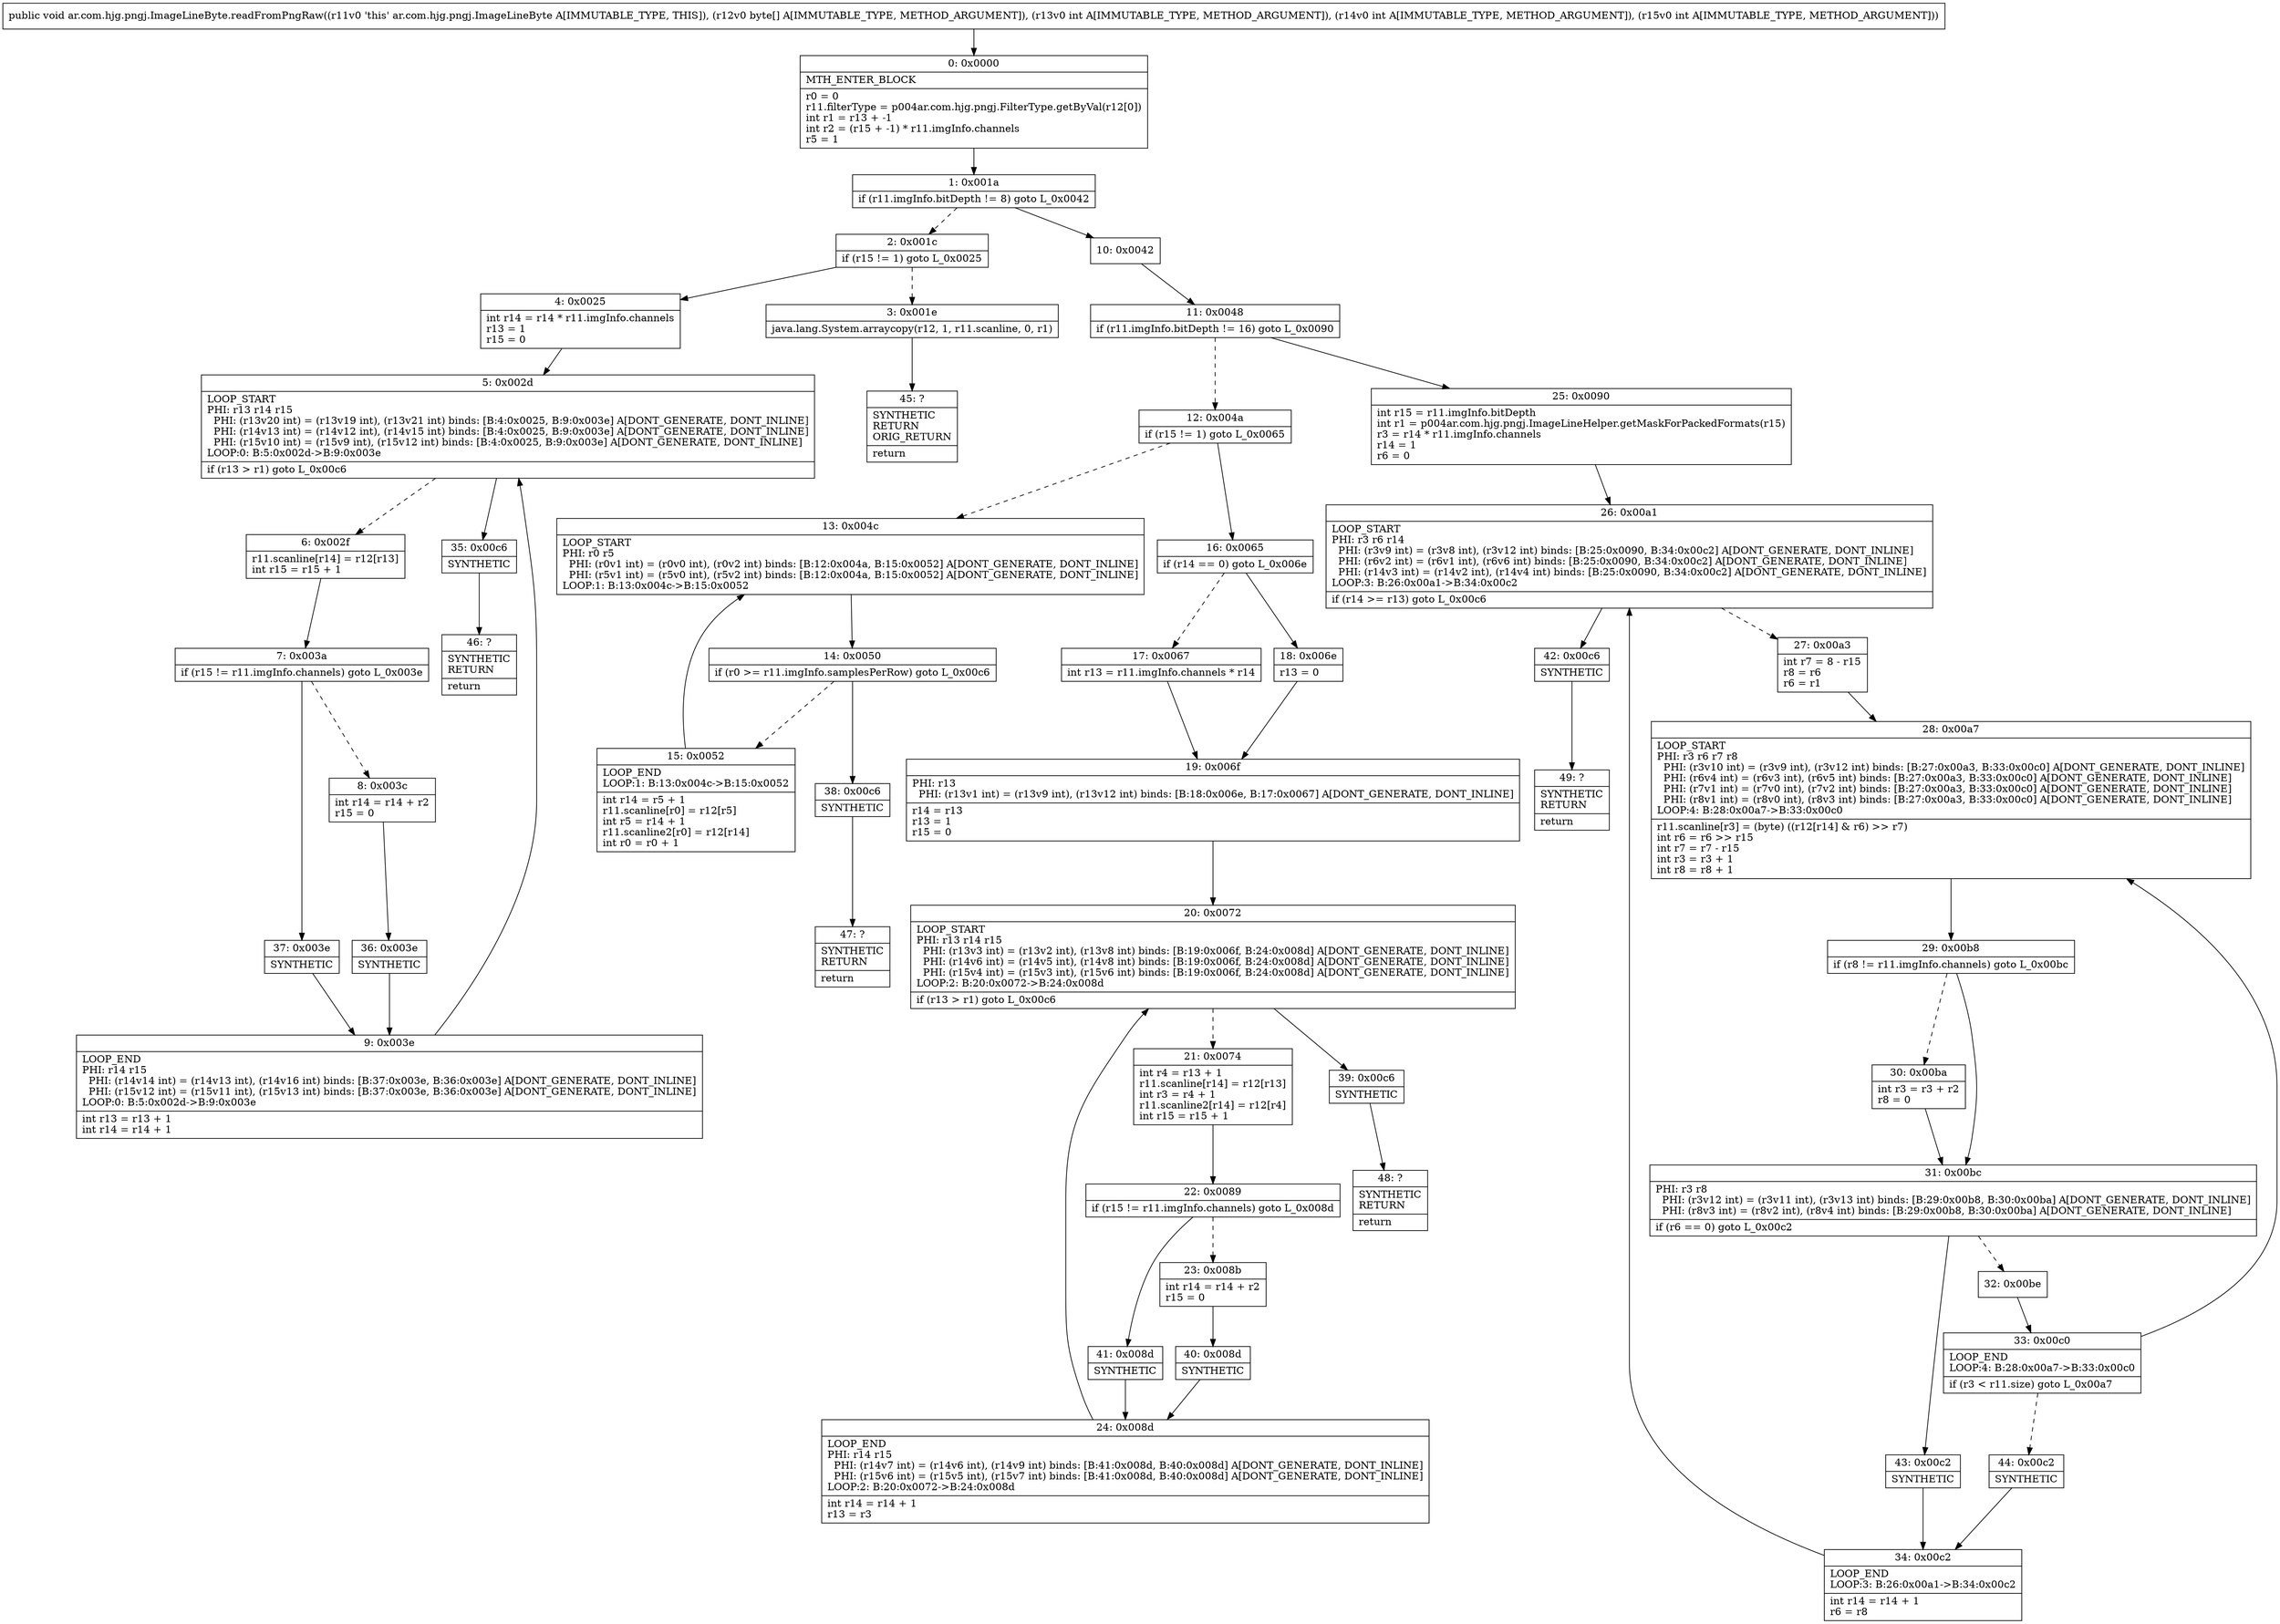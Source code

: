 digraph "CFG forar.com.hjg.pngj.ImageLineByte.readFromPngRaw([BIII)V" {
Node_0 [shape=record,label="{0\:\ 0x0000|MTH_ENTER_BLOCK\l|r0 = 0\lr11.filterType = p004ar.com.hjg.pngj.FilterType.getByVal(r12[0])\lint r1 = r13 + \-1\lint r2 = (r15 + \-1) * r11.imgInfo.channels\lr5 = 1\l}"];
Node_1 [shape=record,label="{1\:\ 0x001a|if (r11.imgInfo.bitDepth != 8) goto L_0x0042\l}"];
Node_2 [shape=record,label="{2\:\ 0x001c|if (r15 != 1) goto L_0x0025\l}"];
Node_3 [shape=record,label="{3\:\ 0x001e|java.lang.System.arraycopy(r12, 1, r11.scanline, 0, r1)\l}"];
Node_4 [shape=record,label="{4\:\ 0x0025|int r14 = r14 * r11.imgInfo.channels\lr13 = 1\lr15 = 0\l}"];
Node_5 [shape=record,label="{5\:\ 0x002d|LOOP_START\lPHI: r13 r14 r15 \l  PHI: (r13v20 int) = (r13v19 int), (r13v21 int) binds: [B:4:0x0025, B:9:0x003e] A[DONT_GENERATE, DONT_INLINE]\l  PHI: (r14v13 int) = (r14v12 int), (r14v15 int) binds: [B:4:0x0025, B:9:0x003e] A[DONT_GENERATE, DONT_INLINE]\l  PHI: (r15v10 int) = (r15v9 int), (r15v12 int) binds: [B:4:0x0025, B:9:0x003e] A[DONT_GENERATE, DONT_INLINE]\lLOOP:0: B:5:0x002d\-\>B:9:0x003e\l|if (r13 \> r1) goto L_0x00c6\l}"];
Node_6 [shape=record,label="{6\:\ 0x002f|r11.scanline[r14] = r12[r13]\lint r15 = r15 + 1\l}"];
Node_7 [shape=record,label="{7\:\ 0x003a|if (r15 != r11.imgInfo.channels) goto L_0x003e\l}"];
Node_8 [shape=record,label="{8\:\ 0x003c|int r14 = r14 + r2\lr15 = 0\l}"];
Node_9 [shape=record,label="{9\:\ 0x003e|LOOP_END\lPHI: r14 r15 \l  PHI: (r14v14 int) = (r14v13 int), (r14v16 int) binds: [B:37:0x003e, B:36:0x003e] A[DONT_GENERATE, DONT_INLINE]\l  PHI: (r15v12 int) = (r15v11 int), (r15v13 int) binds: [B:37:0x003e, B:36:0x003e] A[DONT_GENERATE, DONT_INLINE]\lLOOP:0: B:5:0x002d\-\>B:9:0x003e\l|int r13 = r13 + 1\lint r14 = r14 + 1\l}"];
Node_10 [shape=record,label="{10\:\ 0x0042}"];
Node_11 [shape=record,label="{11\:\ 0x0048|if (r11.imgInfo.bitDepth != 16) goto L_0x0090\l}"];
Node_12 [shape=record,label="{12\:\ 0x004a|if (r15 != 1) goto L_0x0065\l}"];
Node_13 [shape=record,label="{13\:\ 0x004c|LOOP_START\lPHI: r0 r5 \l  PHI: (r0v1 int) = (r0v0 int), (r0v2 int) binds: [B:12:0x004a, B:15:0x0052] A[DONT_GENERATE, DONT_INLINE]\l  PHI: (r5v1 int) = (r5v0 int), (r5v2 int) binds: [B:12:0x004a, B:15:0x0052] A[DONT_GENERATE, DONT_INLINE]\lLOOP:1: B:13:0x004c\-\>B:15:0x0052\l}"];
Node_14 [shape=record,label="{14\:\ 0x0050|if (r0 \>= r11.imgInfo.samplesPerRow) goto L_0x00c6\l}"];
Node_15 [shape=record,label="{15\:\ 0x0052|LOOP_END\lLOOP:1: B:13:0x004c\-\>B:15:0x0052\l|int r14 = r5 + 1\lr11.scanline[r0] = r12[r5]\lint r5 = r14 + 1\lr11.scanline2[r0] = r12[r14]\lint r0 = r0 + 1\l}"];
Node_16 [shape=record,label="{16\:\ 0x0065|if (r14 == 0) goto L_0x006e\l}"];
Node_17 [shape=record,label="{17\:\ 0x0067|int r13 = r11.imgInfo.channels * r14\l}"];
Node_18 [shape=record,label="{18\:\ 0x006e|r13 = 0\l}"];
Node_19 [shape=record,label="{19\:\ 0x006f|PHI: r13 \l  PHI: (r13v1 int) = (r13v9 int), (r13v12 int) binds: [B:18:0x006e, B:17:0x0067] A[DONT_GENERATE, DONT_INLINE]\l|r14 = r13\lr13 = 1\lr15 = 0\l}"];
Node_20 [shape=record,label="{20\:\ 0x0072|LOOP_START\lPHI: r13 r14 r15 \l  PHI: (r13v3 int) = (r13v2 int), (r13v8 int) binds: [B:19:0x006f, B:24:0x008d] A[DONT_GENERATE, DONT_INLINE]\l  PHI: (r14v6 int) = (r14v5 int), (r14v8 int) binds: [B:19:0x006f, B:24:0x008d] A[DONT_GENERATE, DONT_INLINE]\l  PHI: (r15v4 int) = (r15v3 int), (r15v6 int) binds: [B:19:0x006f, B:24:0x008d] A[DONT_GENERATE, DONT_INLINE]\lLOOP:2: B:20:0x0072\-\>B:24:0x008d\l|if (r13 \> r1) goto L_0x00c6\l}"];
Node_21 [shape=record,label="{21\:\ 0x0074|int r4 = r13 + 1\lr11.scanline[r14] = r12[r13]\lint r3 = r4 + 1\lr11.scanline2[r14] = r12[r4]\lint r15 = r15 + 1\l}"];
Node_22 [shape=record,label="{22\:\ 0x0089|if (r15 != r11.imgInfo.channels) goto L_0x008d\l}"];
Node_23 [shape=record,label="{23\:\ 0x008b|int r14 = r14 + r2\lr15 = 0\l}"];
Node_24 [shape=record,label="{24\:\ 0x008d|LOOP_END\lPHI: r14 r15 \l  PHI: (r14v7 int) = (r14v6 int), (r14v9 int) binds: [B:41:0x008d, B:40:0x008d] A[DONT_GENERATE, DONT_INLINE]\l  PHI: (r15v6 int) = (r15v5 int), (r15v7 int) binds: [B:41:0x008d, B:40:0x008d] A[DONT_GENERATE, DONT_INLINE]\lLOOP:2: B:20:0x0072\-\>B:24:0x008d\l|int r14 = r14 + 1\lr13 = r3\l}"];
Node_25 [shape=record,label="{25\:\ 0x0090|int r15 = r11.imgInfo.bitDepth\lint r1 = p004ar.com.hjg.pngj.ImageLineHelper.getMaskForPackedFormats(r15)\lr3 = r14 * r11.imgInfo.channels\lr14 = 1\lr6 = 0\l}"];
Node_26 [shape=record,label="{26\:\ 0x00a1|LOOP_START\lPHI: r3 r6 r14 \l  PHI: (r3v9 int) = (r3v8 int), (r3v12 int) binds: [B:25:0x0090, B:34:0x00c2] A[DONT_GENERATE, DONT_INLINE]\l  PHI: (r6v2 int) = (r6v1 int), (r6v6 int) binds: [B:25:0x0090, B:34:0x00c2] A[DONT_GENERATE, DONT_INLINE]\l  PHI: (r14v3 int) = (r14v2 int), (r14v4 int) binds: [B:25:0x0090, B:34:0x00c2] A[DONT_GENERATE, DONT_INLINE]\lLOOP:3: B:26:0x00a1\-\>B:34:0x00c2\l|if (r14 \>= r13) goto L_0x00c6\l}"];
Node_27 [shape=record,label="{27\:\ 0x00a3|int r7 = 8 \- r15\lr8 = r6\lr6 = r1\l}"];
Node_28 [shape=record,label="{28\:\ 0x00a7|LOOP_START\lPHI: r3 r6 r7 r8 \l  PHI: (r3v10 int) = (r3v9 int), (r3v12 int) binds: [B:27:0x00a3, B:33:0x00c0] A[DONT_GENERATE, DONT_INLINE]\l  PHI: (r6v4 int) = (r6v3 int), (r6v5 int) binds: [B:27:0x00a3, B:33:0x00c0] A[DONT_GENERATE, DONT_INLINE]\l  PHI: (r7v1 int) = (r7v0 int), (r7v2 int) binds: [B:27:0x00a3, B:33:0x00c0] A[DONT_GENERATE, DONT_INLINE]\l  PHI: (r8v1 int) = (r8v0 int), (r8v3 int) binds: [B:27:0x00a3, B:33:0x00c0] A[DONT_GENERATE, DONT_INLINE]\lLOOP:4: B:28:0x00a7\-\>B:33:0x00c0\l|r11.scanline[r3] = (byte) ((r12[r14] & r6) \>\> r7)\lint r6 = r6 \>\> r15\lint r7 = r7 \- r15\lint r3 = r3 + 1\lint r8 = r8 + 1\l}"];
Node_29 [shape=record,label="{29\:\ 0x00b8|if (r8 != r11.imgInfo.channels) goto L_0x00bc\l}"];
Node_30 [shape=record,label="{30\:\ 0x00ba|int r3 = r3 + r2\lr8 = 0\l}"];
Node_31 [shape=record,label="{31\:\ 0x00bc|PHI: r3 r8 \l  PHI: (r3v12 int) = (r3v11 int), (r3v13 int) binds: [B:29:0x00b8, B:30:0x00ba] A[DONT_GENERATE, DONT_INLINE]\l  PHI: (r8v3 int) = (r8v2 int), (r8v4 int) binds: [B:29:0x00b8, B:30:0x00ba] A[DONT_GENERATE, DONT_INLINE]\l|if (r6 == 0) goto L_0x00c2\l}"];
Node_32 [shape=record,label="{32\:\ 0x00be}"];
Node_33 [shape=record,label="{33\:\ 0x00c0|LOOP_END\lLOOP:4: B:28:0x00a7\-\>B:33:0x00c0\l|if (r3 \< r11.size) goto L_0x00a7\l}"];
Node_34 [shape=record,label="{34\:\ 0x00c2|LOOP_END\lLOOP:3: B:26:0x00a1\-\>B:34:0x00c2\l|int r14 = r14 + 1\lr6 = r8\l}"];
Node_35 [shape=record,label="{35\:\ 0x00c6|SYNTHETIC\l}"];
Node_36 [shape=record,label="{36\:\ 0x003e|SYNTHETIC\l}"];
Node_37 [shape=record,label="{37\:\ 0x003e|SYNTHETIC\l}"];
Node_38 [shape=record,label="{38\:\ 0x00c6|SYNTHETIC\l}"];
Node_39 [shape=record,label="{39\:\ 0x00c6|SYNTHETIC\l}"];
Node_40 [shape=record,label="{40\:\ 0x008d|SYNTHETIC\l}"];
Node_41 [shape=record,label="{41\:\ 0x008d|SYNTHETIC\l}"];
Node_42 [shape=record,label="{42\:\ 0x00c6|SYNTHETIC\l}"];
Node_43 [shape=record,label="{43\:\ 0x00c2|SYNTHETIC\l}"];
Node_44 [shape=record,label="{44\:\ 0x00c2|SYNTHETIC\l}"];
Node_45 [shape=record,label="{45\:\ ?|SYNTHETIC\lRETURN\lORIG_RETURN\l|return\l}"];
Node_46 [shape=record,label="{46\:\ ?|SYNTHETIC\lRETURN\l|return\l}"];
Node_47 [shape=record,label="{47\:\ ?|SYNTHETIC\lRETURN\l|return\l}"];
Node_48 [shape=record,label="{48\:\ ?|SYNTHETIC\lRETURN\l|return\l}"];
Node_49 [shape=record,label="{49\:\ ?|SYNTHETIC\lRETURN\l|return\l}"];
MethodNode[shape=record,label="{public void ar.com.hjg.pngj.ImageLineByte.readFromPngRaw((r11v0 'this' ar.com.hjg.pngj.ImageLineByte A[IMMUTABLE_TYPE, THIS]), (r12v0 byte[] A[IMMUTABLE_TYPE, METHOD_ARGUMENT]), (r13v0 int A[IMMUTABLE_TYPE, METHOD_ARGUMENT]), (r14v0 int A[IMMUTABLE_TYPE, METHOD_ARGUMENT]), (r15v0 int A[IMMUTABLE_TYPE, METHOD_ARGUMENT])) }"];
MethodNode -> Node_0;
Node_0 -> Node_1;
Node_1 -> Node_2[style=dashed];
Node_1 -> Node_10;
Node_2 -> Node_3[style=dashed];
Node_2 -> Node_4;
Node_3 -> Node_45;
Node_4 -> Node_5;
Node_5 -> Node_6[style=dashed];
Node_5 -> Node_35;
Node_6 -> Node_7;
Node_7 -> Node_8[style=dashed];
Node_7 -> Node_37;
Node_8 -> Node_36;
Node_9 -> Node_5;
Node_10 -> Node_11;
Node_11 -> Node_12[style=dashed];
Node_11 -> Node_25;
Node_12 -> Node_13[style=dashed];
Node_12 -> Node_16;
Node_13 -> Node_14;
Node_14 -> Node_15[style=dashed];
Node_14 -> Node_38;
Node_15 -> Node_13;
Node_16 -> Node_17[style=dashed];
Node_16 -> Node_18;
Node_17 -> Node_19;
Node_18 -> Node_19;
Node_19 -> Node_20;
Node_20 -> Node_21[style=dashed];
Node_20 -> Node_39;
Node_21 -> Node_22;
Node_22 -> Node_23[style=dashed];
Node_22 -> Node_41;
Node_23 -> Node_40;
Node_24 -> Node_20;
Node_25 -> Node_26;
Node_26 -> Node_27[style=dashed];
Node_26 -> Node_42;
Node_27 -> Node_28;
Node_28 -> Node_29;
Node_29 -> Node_30[style=dashed];
Node_29 -> Node_31;
Node_30 -> Node_31;
Node_31 -> Node_32[style=dashed];
Node_31 -> Node_43;
Node_32 -> Node_33;
Node_33 -> Node_28;
Node_33 -> Node_44[style=dashed];
Node_34 -> Node_26;
Node_35 -> Node_46;
Node_36 -> Node_9;
Node_37 -> Node_9;
Node_38 -> Node_47;
Node_39 -> Node_48;
Node_40 -> Node_24;
Node_41 -> Node_24;
Node_42 -> Node_49;
Node_43 -> Node_34;
Node_44 -> Node_34;
}


